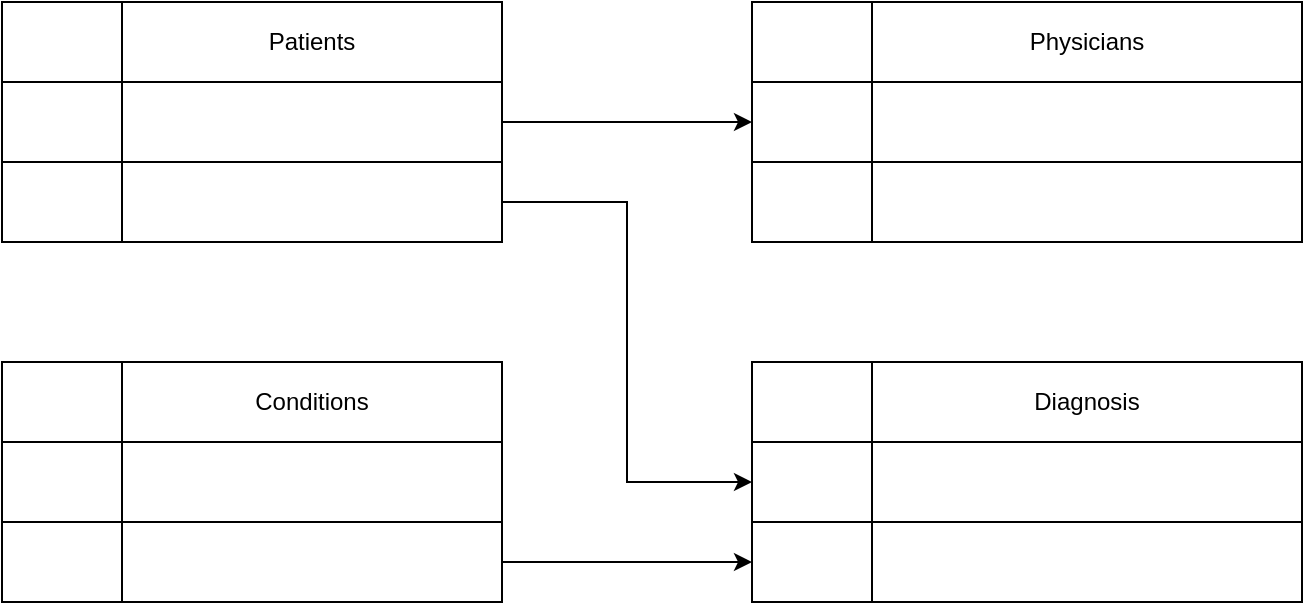 <mxfile version="14.8.6" type="github">
  <diagram id="c3BmcY3r0Z-4gi71um3W" name="Page-1">
    <mxGraphModel dx="829" dy="602" grid="1" gridSize="10" guides="1" tooltips="1" connect="1" arrows="1" fold="1" page="1" pageScale="1" pageWidth="850" pageHeight="1100" math="0" shadow="0">
      <root>
        <mxCell id="0" />
        <mxCell id="1" parent="0" />
        <mxCell id="Ft4-OXkU_Us3fp8Sp3cz-42" value="" style="shape=table;startSize=0;container=1;collapsible=0;childLayout=tableLayout;" vertex="1" parent="1">
          <mxGeometry x="50" y="40" width="250" height="120.0" as="geometry" />
        </mxCell>
        <mxCell id="Ft4-OXkU_Us3fp8Sp3cz-43" value="" style="shape=partialRectangle;collapsible=0;dropTarget=0;pointerEvents=0;fillColor=none;top=0;left=0;bottom=0;right=0;points=[[0,0.5],[1,0.5]];portConstraint=eastwest;" vertex="1" parent="Ft4-OXkU_Us3fp8Sp3cz-42">
          <mxGeometry width="250" height="40" as="geometry" />
        </mxCell>
        <mxCell id="Ft4-OXkU_Us3fp8Sp3cz-44" value="" style="shape=partialRectangle;html=1;whiteSpace=wrap;connectable=0;overflow=hidden;fillColor=none;top=0;left=0;bottom=0;right=0;" vertex="1" parent="Ft4-OXkU_Us3fp8Sp3cz-43">
          <mxGeometry width="60" height="40" as="geometry" />
        </mxCell>
        <mxCell id="Ft4-OXkU_Us3fp8Sp3cz-45" value="Patients" style="shape=partialRectangle;html=1;whiteSpace=wrap;connectable=0;overflow=hidden;fillColor=none;top=0;left=0;bottom=0;right=0;" vertex="1" parent="Ft4-OXkU_Us3fp8Sp3cz-43">
          <mxGeometry x="60" width="190" height="40" as="geometry" />
        </mxCell>
        <mxCell id="Ft4-OXkU_Us3fp8Sp3cz-46" value="" style="shape=partialRectangle;collapsible=0;dropTarget=0;pointerEvents=0;fillColor=none;top=0;left=0;bottom=0;right=0;points=[[0,0.5],[1,0.5]];portConstraint=eastwest;" vertex="1" parent="Ft4-OXkU_Us3fp8Sp3cz-42">
          <mxGeometry y="40" width="250" height="40" as="geometry" />
        </mxCell>
        <mxCell id="Ft4-OXkU_Us3fp8Sp3cz-47" value="" style="shape=partialRectangle;html=1;whiteSpace=wrap;connectable=0;overflow=hidden;fillColor=none;top=0;left=0;bottom=0;right=0;" vertex="1" parent="Ft4-OXkU_Us3fp8Sp3cz-46">
          <mxGeometry width="60" height="40" as="geometry" />
        </mxCell>
        <mxCell id="Ft4-OXkU_Us3fp8Sp3cz-48" value="" style="shape=partialRectangle;html=1;whiteSpace=wrap;connectable=0;overflow=hidden;fillColor=none;top=0;left=0;bottom=0;right=0;" vertex="1" parent="Ft4-OXkU_Us3fp8Sp3cz-46">
          <mxGeometry x="60" width="190" height="40" as="geometry" />
        </mxCell>
        <mxCell id="Ft4-OXkU_Us3fp8Sp3cz-49" value="" style="shape=partialRectangle;collapsible=0;dropTarget=0;pointerEvents=0;fillColor=none;top=0;left=0;bottom=0;right=0;points=[[0,0.5],[1,0.5]];portConstraint=eastwest;" vertex="1" parent="Ft4-OXkU_Us3fp8Sp3cz-42">
          <mxGeometry y="80" width="250" height="40" as="geometry" />
        </mxCell>
        <mxCell id="Ft4-OXkU_Us3fp8Sp3cz-50" value="" style="shape=partialRectangle;html=1;whiteSpace=wrap;connectable=0;overflow=hidden;fillColor=none;top=0;left=0;bottom=0;right=0;" vertex="1" parent="Ft4-OXkU_Us3fp8Sp3cz-49">
          <mxGeometry width="60" height="40" as="geometry" />
        </mxCell>
        <mxCell id="Ft4-OXkU_Us3fp8Sp3cz-51" value="" style="shape=partialRectangle;html=1;whiteSpace=wrap;connectable=0;overflow=hidden;fillColor=none;top=0;left=0;bottom=0;right=0;" vertex="1" parent="Ft4-OXkU_Us3fp8Sp3cz-49">
          <mxGeometry x="60" width="190" height="40" as="geometry" />
        </mxCell>
        <mxCell id="Ft4-OXkU_Us3fp8Sp3cz-52" value="" style="shape=table;startSize=0;container=1;collapsible=0;childLayout=tableLayout;" vertex="1" parent="1">
          <mxGeometry x="425" y="40" width="275.0" height="120" as="geometry" />
        </mxCell>
        <mxCell id="Ft4-OXkU_Us3fp8Sp3cz-53" value="" style="shape=partialRectangle;collapsible=0;dropTarget=0;pointerEvents=0;fillColor=none;top=0;left=0;bottom=0;right=0;points=[[0,0.5],[1,0.5]];portConstraint=eastwest;" vertex="1" parent="Ft4-OXkU_Us3fp8Sp3cz-52">
          <mxGeometry width="275.0" height="40" as="geometry" />
        </mxCell>
        <mxCell id="Ft4-OXkU_Us3fp8Sp3cz-54" value="" style="shape=partialRectangle;html=1;whiteSpace=wrap;connectable=0;overflow=hidden;fillColor=none;top=0;left=0;bottom=0;right=0;" vertex="1" parent="Ft4-OXkU_Us3fp8Sp3cz-53">
          <mxGeometry width="60" height="40" as="geometry" />
        </mxCell>
        <mxCell id="Ft4-OXkU_Us3fp8Sp3cz-55" value="Physicians" style="shape=partialRectangle;html=1;whiteSpace=wrap;connectable=0;overflow=hidden;fillColor=none;top=0;left=0;bottom=0;right=0;" vertex="1" parent="Ft4-OXkU_Us3fp8Sp3cz-53">
          <mxGeometry x="60" width="215" height="40" as="geometry" />
        </mxCell>
        <mxCell id="Ft4-OXkU_Us3fp8Sp3cz-56" value="" style="shape=partialRectangle;collapsible=0;dropTarget=0;pointerEvents=0;fillColor=none;top=0;left=0;bottom=0;right=0;points=[[0,0.5],[1,0.5]];portConstraint=eastwest;" vertex="1" parent="Ft4-OXkU_Us3fp8Sp3cz-52">
          <mxGeometry y="40" width="275.0" height="40" as="geometry" />
        </mxCell>
        <mxCell id="Ft4-OXkU_Us3fp8Sp3cz-57" value="" style="shape=partialRectangle;html=1;whiteSpace=wrap;connectable=0;overflow=hidden;fillColor=none;top=0;left=0;bottom=0;right=0;" vertex="1" parent="Ft4-OXkU_Us3fp8Sp3cz-56">
          <mxGeometry width="60" height="40" as="geometry" />
        </mxCell>
        <mxCell id="Ft4-OXkU_Us3fp8Sp3cz-58" value="" style="shape=partialRectangle;html=1;whiteSpace=wrap;connectable=0;overflow=hidden;fillColor=none;top=0;left=0;bottom=0;right=0;" vertex="1" parent="Ft4-OXkU_Us3fp8Sp3cz-56">
          <mxGeometry x="60" width="215" height="40" as="geometry" />
        </mxCell>
        <mxCell id="Ft4-OXkU_Us3fp8Sp3cz-59" value="" style="shape=partialRectangle;collapsible=0;dropTarget=0;pointerEvents=0;fillColor=none;top=0;left=0;bottom=0;right=0;points=[[0,0.5],[1,0.5]];portConstraint=eastwest;" vertex="1" parent="Ft4-OXkU_Us3fp8Sp3cz-52">
          <mxGeometry y="80" width="275.0" height="40" as="geometry" />
        </mxCell>
        <mxCell id="Ft4-OXkU_Us3fp8Sp3cz-60" value="" style="shape=partialRectangle;html=1;whiteSpace=wrap;connectable=0;overflow=hidden;fillColor=none;top=0;left=0;bottom=0;right=0;" vertex="1" parent="Ft4-OXkU_Us3fp8Sp3cz-59">
          <mxGeometry width="60" height="40" as="geometry" />
        </mxCell>
        <mxCell id="Ft4-OXkU_Us3fp8Sp3cz-61" value="" style="shape=partialRectangle;html=1;whiteSpace=wrap;connectable=0;overflow=hidden;fillColor=none;top=0;left=0;bottom=0;right=0;" vertex="1" parent="Ft4-OXkU_Us3fp8Sp3cz-59">
          <mxGeometry x="60" width="215" height="40" as="geometry" />
        </mxCell>
        <mxCell id="Ft4-OXkU_Us3fp8Sp3cz-62" value="" style="shape=table;startSize=0;container=1;collapsible=0;childLayout=tableLayout;" vertex="1" parent="1">
          <mxGeometry x="50" y="220" width="250" height="120" as="geometry" />
        </mxCell>
        <mxCell id="Ft4-OXkU_Us3fp8Sp3cz-63" value="" style="shape=partialRectangle;collapsible=0;dropTarget=0;pointerEvents=0;fillColor=none;top=0;left=0;bottom=0;right=0;points=[[0,0.5],[1,0.5]];portConstraint=eastwest;" vertex="1" parent="Ft4-OXkU_Us3fp8Sp3cz-62">
          <mxGeometry width="250" height="40" as="geometry" />
        </mxCell>
        <mxCell id="Ft4-OXkU_Us3fp8Sp3cz-64" value="" style="shape=partialRectangle;html=1;whiteSpace=wrap;connectable=0;overflow=hidden;fillColor=none;top=0;left=0;bottom=0;right=0;" vertex="1" parent="Ft4-OXkU_Us3fp8Sp3cz-63">
          <mxGeometry width="60" height="40" as="geometry" />
        </mxCell>
        <mxCell id="Ft4-OXkU_Us3fp8Sp3cz-65" value="Conditions" style="shape=partialRectangle;html=1;whiteSpace=wrap;connectable=0;overflow=hidden;fillColor=none;top=0;left=0;bottom=0;right=0;" vertex="1" parent="Ft4-OXkU_Us3fp8Sp3cz-63">
          <mxGeometry x="60" width="190" height="40" as="geometry" />
        </mxCell>
        <mxCell id="Ft4-OXkU_Us3fp8Sp3cz-66" value="" style="shape=partialRectangle;collapsible=0;dropTarget=0;pointerEvents=0;fillColor=none;top=0;left=0;bottom=0;right=0;points=[[0,0.5],[1,0.5]];portConstraint=eastwest;" vertex="1" parent="Ft4-OXkU_Us3fp8Sp3cz-62">
          <mxGeometry y="40" width="250" height="40" as="geometry" />
        </mxCell>
        <mxCell id="Ft4-OXkU_Us3fp8Sp3cz-67" value="" style="shape=partialRectangle;html=1;whiteSpace=wrap;connectable=0;overflow=hidden;fillColor=none;top=0;left=0;bottom=0;right=0;" vertex="1" parent="Ft4-OXkU_Us3fp8Sp3cz-66">
          <mxGeometry width="60" height="40" as="geometry" />
        </mxCell>
        <mxCell id="Ft4-OXkU_Us3fp8Sp3cz-68" value="" style="shape=partialRectangle;html=1;whiteSpace=wrap;connectable=0;overflow=hidden;fillColor=none;top=0;left=0;bottom=0;right=0;" vertex="1" parent="Ft4-OXkU_Us3fp8Sp3cz-66">
          <mxGeometry x="60" width="190" height="40" as="geometry" />
        </mxCell>
        <mxCell id="Ft4-OXkU_Us3fp8Sp3cz-69" value="" style="shape=partialRectangle;collapsible=0;dropTarget=0;pointerEvents=0;fillColor=none;top=0;left=0;bottom=0;right=0;points=[[0,0.5],[1,0.5]];portConstraint=eastwest;" vertex="1" parent="Ft4-OXkU_Us3fp8Sp3cz-62">
          <mxGeometry y="80" width="250" height="40" as="geometry" />
        </mxCell>
        <mxCell id="Ft4-OXkU_Us3fp8Sp3cz-70" value="" style="shape=partialRectangle;html=1;whiteSpace=wrap;connectable=0;overflow=hidden;fillColor=none;top=0;left=0;bottom=0;right=0;" vertex="1" parent="Ft4-OXkU_Us3fp8Sp3cz-69">
          <mxGeometry width="60" height="40" as="geometry" />
        </mxCell>
        <mxCell id="Ft4-OXkU_Us3fp8Sp3cz-71" value="" style="shape=partialRectangle;html=1;whiteSpace=wrap;connectable=0;overflow=hidden;fillColor=none;top=0;left=0;bottom=0;right=0;" vertex="1" parent="Ft4-OXkU_Us3fp8Sp3cz-69">
          <mxGeometry x="60" width="190" height="40" as="geometry" />
        </mxCell>
        <mxCell id="Ft4-OXkU_Us3fp8Sp3cz-72" value="" style="shape=table;startSize=0;container=1;collapsible=0;childLayout=tableLayout;" vertex="1" parent="1">
          <mxGeometry x="425" y="220" width="275.0" height="120" as="geometry" />
        </mxCell>
        <mxCell id="Ft4-OXkU_Us3fp8Sp3cz-73" value="" style="shape=partialRectangle;collapsible=0;dropTarget=0;pointerEvents=0;fillColor=none;top=0;left=0;bottom=0;right=0;points=[[0,0.5],[1,0.5]];portConstraint=eastwest;" vertex="1" parent="Ft4-OXkU_Us3fp8Sp3cz-72">
          <mxGeometry width="275.0" height="40" as="geometry" />
        </mxCell>
        <mxCell id="Ft4-OXkU_Us3fp8Sp3cz-74" value="" style="shape=partialRectangle;html=1;whiteSpace=wrap;connectable=0;overflow=hidden;fillColor=none;top=0;left=0;bottom=0;right=0;" vertex="1" parent="Ft4-OXkU_Us3fp8Sp3cz-73">
          <mxGeometry width="60" height="40" as="geometry" />
        </mxCell>
        <mxCell id="Ft4-OXkU_Us3fp8Sp3cz-75" value="Diagnosis" style="shape=partialRectangle;html=1;whiteSpace=wrap;connectable=0;overflow=hidden;fillColor=none;top=0;left=0;bottom=0;right=0;" vertex="1" parent="Ft4-OXkU_Us3fp8Sp3cz-73">
          <mxGeometry x="60" width="215" height="40" as="geometry" />
        </mxCell>
        <mxCell id="Ft4-OXkU_Us3fp8Sp3cz-76" value="" style="shape=partialRectangle;collapsible=0;dropTarget=0;pointerEvents=0;fillColor=none;top=0;left=0;bottom=0;right=0;points=[[0,0.5],[1,0.5]];portConstraint=eastwest;" vertex="1" parent="Ft4-OXkU_Us3fp8Sp3cz-72">
          <mxGeometry y="40" width="275.0" height="40" as="geometry" />
        </mxCell>
        <mxCell id="Ft4-OXkU_Us3fp8Sp3cz-77" value="" style="shape=partialRectangle;html=1;whiteSpace=wrap;connectable=0;overflow=hidden;fillColor=none;top=0;left=0;bottom=0;right=0;" vertex="1" parent="Ft4-OXkU_Us3fp8Sp3cz-76">
          <mxGeometry width="60" height="40" as="geometry" />
        </mxCell>
        <mxCell id="Ft4-OXkU_Us3fp8Sp3cz-78" value="" style="shape=partialRectangle;html=1;whiteSpace=wrap;connectable=0;overflow=hidden;fillColor=none;top=0;left=0;bottom=0;right=0;" vertex="1" parent="Ft4-OXkU_Us3fp8Sp3cz-76">
          <mxGeometry x="60" width="215" height="40" as="geometry" />
        </mxCell>
        <mxCell id="Ft4-OXkU_Us3fp8Sp3cz-79" value="" style="shape=partialRectangle;collapsible=0;dropTarget=0;pointerEvents=0;fillColor=none;top=0;left=0;bottom=0;right=0;points=[[0,0.5],[1,0.5]];portConstraint=eastwest;" vertex="1" parent="Ft4-OXkU_Us3fp8Sp3cz-72">
          <mxGeometry y="80" width="275.0" height="40" as="geometry" />
        </mxCell>
        <mxCell id="Ft4-OXkU_Us3fp8Sp3cz-80" value="" style="shape=partialRectangle;html=1;whiteSpace=wrap;connectable=0;overflow=hidden;fillColor=none;top=0;left=0;bottom=0;right=0;" vertex="1" parent="Ft4-OXkU_Us3fp8Sp3cz-79">
          <mxGeometry width="60" height="40" as="geometry" />
        </mxCell>
        <mxCell id="Ft4-OXkU_Us3fp8Sp3cz-81" value="" style="shape=partialRectangle;html=1;whiteSpace=wrap;connectable=0;overflow=hidden;fillColor=none;top=0;left=0;bottom=0;right=0;" vertex="1" parent="Ft4-OXkU_Us3fp8Sp3cz-79">
          <mxGeometry x="60" width="215" height="40" as="geometry" />
        </mxCell>
        <mxCell id="Ft4-OXkU_Us3fp8Sp3cz-94" style="edgeStyle=orthogonalEdgeStyle;rounded=0;orthogonalLoop=1;jettySize=auto;html=1;exitX=1;exitY=0.5;exitDx=0;exitDy=0;entryX=0;entryY=0.5;entryDx=0;entryDy=0;" edge="1" parent="1" source="Ft4-OXkU_Us3fp8Sp3cz-46" target="Ft4-OXkU_Us3fp8Sp3cz-56">
          <mxGeometry relative="1" as="geometry" />
        </mxCell>
        <mxCell id="Ft4-OXkU_Us3fp8Sp3cz-95" style="edgeStyle=orthogonalEdgeStyle;rounded=0;orthogonalLoop=1;jettySize=auto;html=1;exitX=1;exitY=0.5;exitDx=0;exitDy=0;entryX=0;entryY=0.5;entryDx=0;entryDy=0;" edge="1" parent="1" source="Ft4-OXkU_Us3fp8Sp3cz-49" target="Ft4-OXkU_Us3fp8Sp3cz-76">
          <mxGeometry relative="1" as="geometry" />
        </mxCell>
        <mxCell id="Ft4-OXkU_Us3fp8Sp3cz-96" style="edgeStyle=orthogonalEdgeStyle;rounded=0;orthogonalLoop=1;jettySize=auto;html=1;exitX=1;exitY=0.5;exitDx=0;exitDy=0;entryX=0;entryY=0.5;entryDx=0;entryDy=0;" edge="1" parent="1" source="Ft4-OXkU_Us3fp8Sp3cz-69" target="Ft4-OXkU_Us3fp8Sp3cz-79">
          <mxGeometry relative="1" as="geometry" />
        </mxCell>
      </root>
    </mxGraphModel>
  </diagram>
</mxfile>
